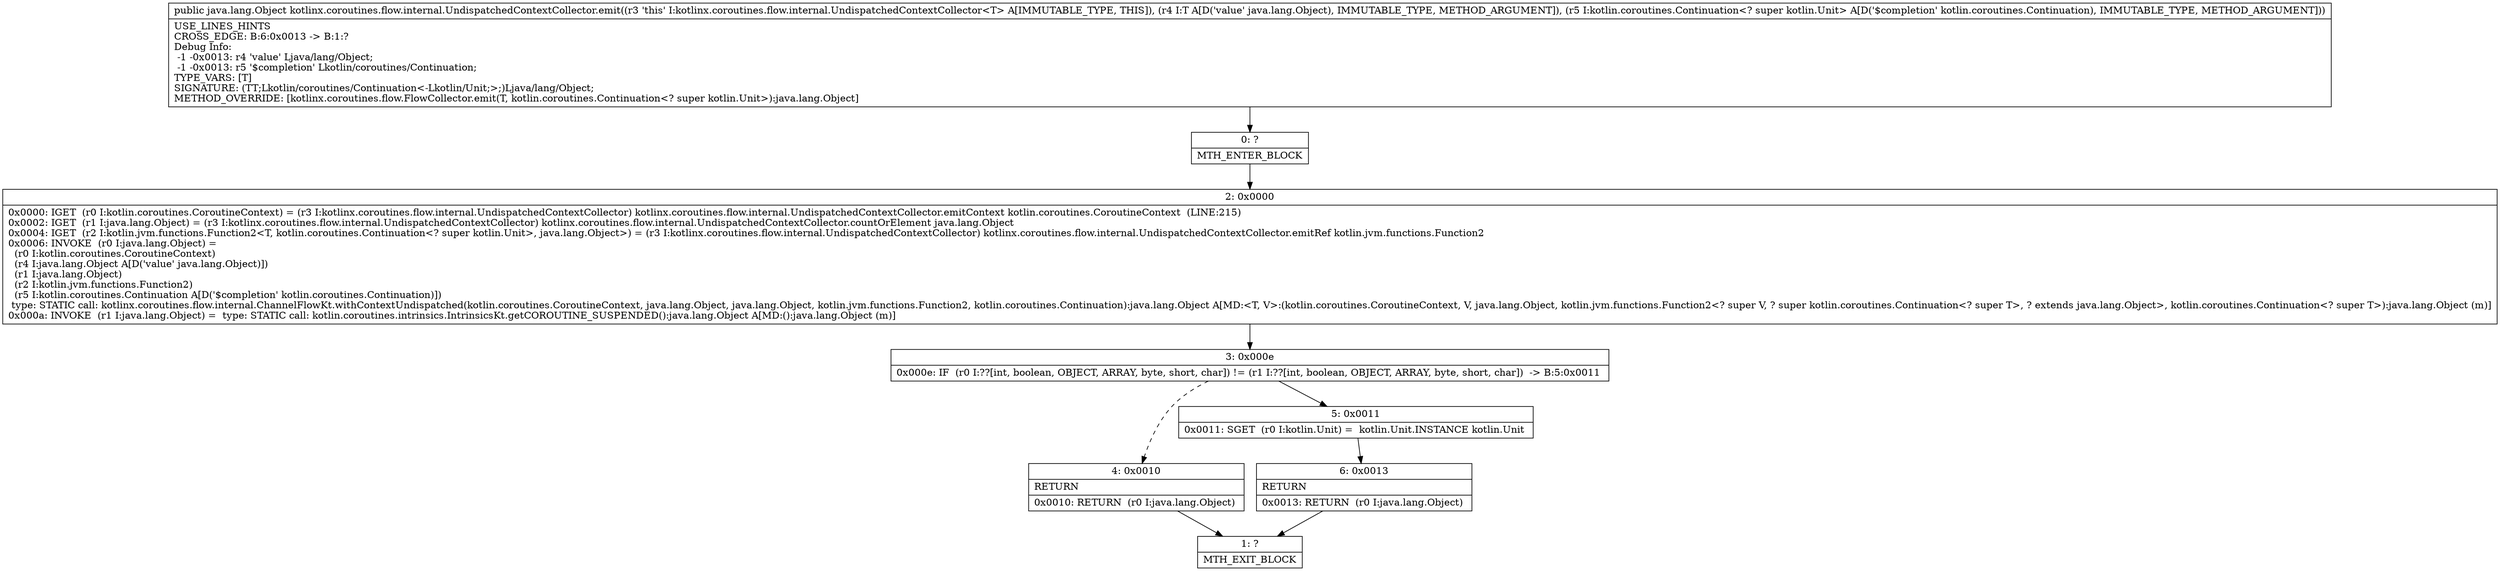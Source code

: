 digraph "CFG forkotlinx.coroutines.flow.internal.UndispatchedContextCollector.emit(Ljava\/lang\/Object;Lkotlin\/coroutines\/Continuation;)Ljava\/lang\/Object;" {
Node_0 [shape=record,label="{0\:\ ?|MTH_ENTER_BLOCK\l}"];
Node_2 [shape=record,label="{2\:\ 0x0000|0x0000: IGET  (r0 I:kotlin.coroutines.CoroutineContext) = (r3 I:kotlinx.coroutines.flow.internal.UndispatchedContextCollector) kotlinx.coroutines.flow.internal.UndispatchedContextCollector.emitContext kotlin.coroutines.CoroutineContext  (LINE:215)\l0x0002: IGET  (r1 I:java.lang.Object) = (r3 I:kotlinx.coroutines.flow.internal.UndispatchedContextCollector) kotlinx.coroutines.flow.internal.UndispatchedContextCollector.countOrElement java.lang.Object \l0x0004: IGET  (r2 I:kotlin.jvm.functions.Function2\<T, kotlin.coroutines.Continuation\<? super kotlin.Unit\>, java.lang.Object\>) = (r3 I:kotlinx.coroutines.flow.internal.UndispatchedContextCollector) kotlinx.coroutines.flow.internal.UndispatchedContextCollector.emitRef kotlin.jvm.functions.Function2 \l0x0006: INVOKE  (r0 I:java.lang.Object) = \l  (r0 I:kotlin.coroutines.CoroutineContext)\l  (r4 I:java.lang.Object A[D('value' java.lang.Object)])\l  (r1 I:java.lang.Object)\l  (r2 I:kotlin.jvm.functions.Function2)\l  (r5 I:kotlin.coroutines.Continuation A[D('$completion' kotlin.coroutines.Continuation)])\l type: STATIC call: kotlinx.coroutines.flow.internal.ChannelFlowKt.withContextUndispatched(kotlin.coroutines.CoroutineContext, java.lang.Object, java.lang.Object, kotlin.jvm.functions.Function2, kotlin.coroutines.Continuation):java.lang.Object A[MD:\<T, V\>:(kotlin.coroutines.CoroutineContext, V, java.lang.Object, kotlin.jvm.functions.Function2\<? super V, ? super kotlin.coroutines.Continuation\<? super T\>, ? extends java.lang.Object\>, kotlin.coroutines.Continuation\<? super T\>):java.lang.Object (m)]\l0x000a: INVOKE  (r1 I:java.lang.Object) =  type: STATIC call: kotlin.coroutines.intrinsics.IntrinsicsKt.getCOROUTINE_SUSPENDED():java.lang.Object A[MD:():java.lang.Object (m)]\l}"];
Node_3 [shape=record,label="{3\:\ 0x000e|0x000e: IF  (r0 I:??[int, boolean, OBJECT, ARRAY, byte, short, char]) != (r1 I:??[int, boolean, OBJECT, ARRAY, byte, short, char])  \-\> B:5:0x0011 \l}"];
Node_4 [shape=record,label="{4\:\ 0x0010|RETURN\l|0x0010: RETURN  (r0 I:java.lang.Object) \l}"];
Node_1 [shape=record,label="{1\:\ ?|MTH_EXIT_BLOCK\l}"];
Node_5 [shape=record,label="{5\:\ 0x0011|0x0011: SGET  (r0 I:kotlin.Unit) =  kotlin.Unit.INSTANCE kotlin.Unit \l}"];
Node_6 [shape=record,label="{6\:\ 0x0013|RETURN\l|0x0013: RETURN  (r0 I:java.lang.Object) \l}"];
MethodNode[shape=record,label="{public java.lang.Object kotlinx.coroutines.flow.internal.UndispatchedContextCollector.emit((r3 'this' I:kotlinx.coroutines.flow.internal.UndispatchedContextCollector\<T\> A[IMMUTABLE_TYPE, THIS]), (r4 I:T A[D('value' java.lang.Object), IMMUTABLE_TYPE, METHOD_ARGUMENT]), (r5 I:kotlin.coroutines.Continuation\<? super kotlin.Unit\> A[D('$completion' kotlin.coroutines.Continuation), IMMUTABLE_TYPE, METHOD_ARGUMENT]))  | USE_LINES_HINTS\lCROSS_EDGE: B:6:0x0013 \-\> B:1:?\lDebug Info:\l  \-1 \-0x0013: r4 'value' Ljava\/lang\/Object;\l  \-1 \-0x0013: r5 '$completion' Lkotlin\/coroutines\/Continuation;\lTYPE_VARS: [T]\lSIGNATURE: (TT;Lkotlin\/coroutines\/Continuation\<\-Lkotlin\/Unit;\>;)Ljava\/lang\/Object;\lMETHOD_OVERRIDE: [kotlinx.coroutines.flow.FlowCollector.emit(T, kotlin.coroutines.Continuation\<? super kotlin.Unit\>):java.lang.Object]\l}"];
MethodNode -> Node_0;Node_0 -> Node_2;
Node_2 -> Node_3;
Node_3 -> Node_4[style=dashed];
Node_3 -> Node_5;
Node_4 -> Node_1;
Node_5 -> Node_6;
Node_6 -> Node_1;
}

